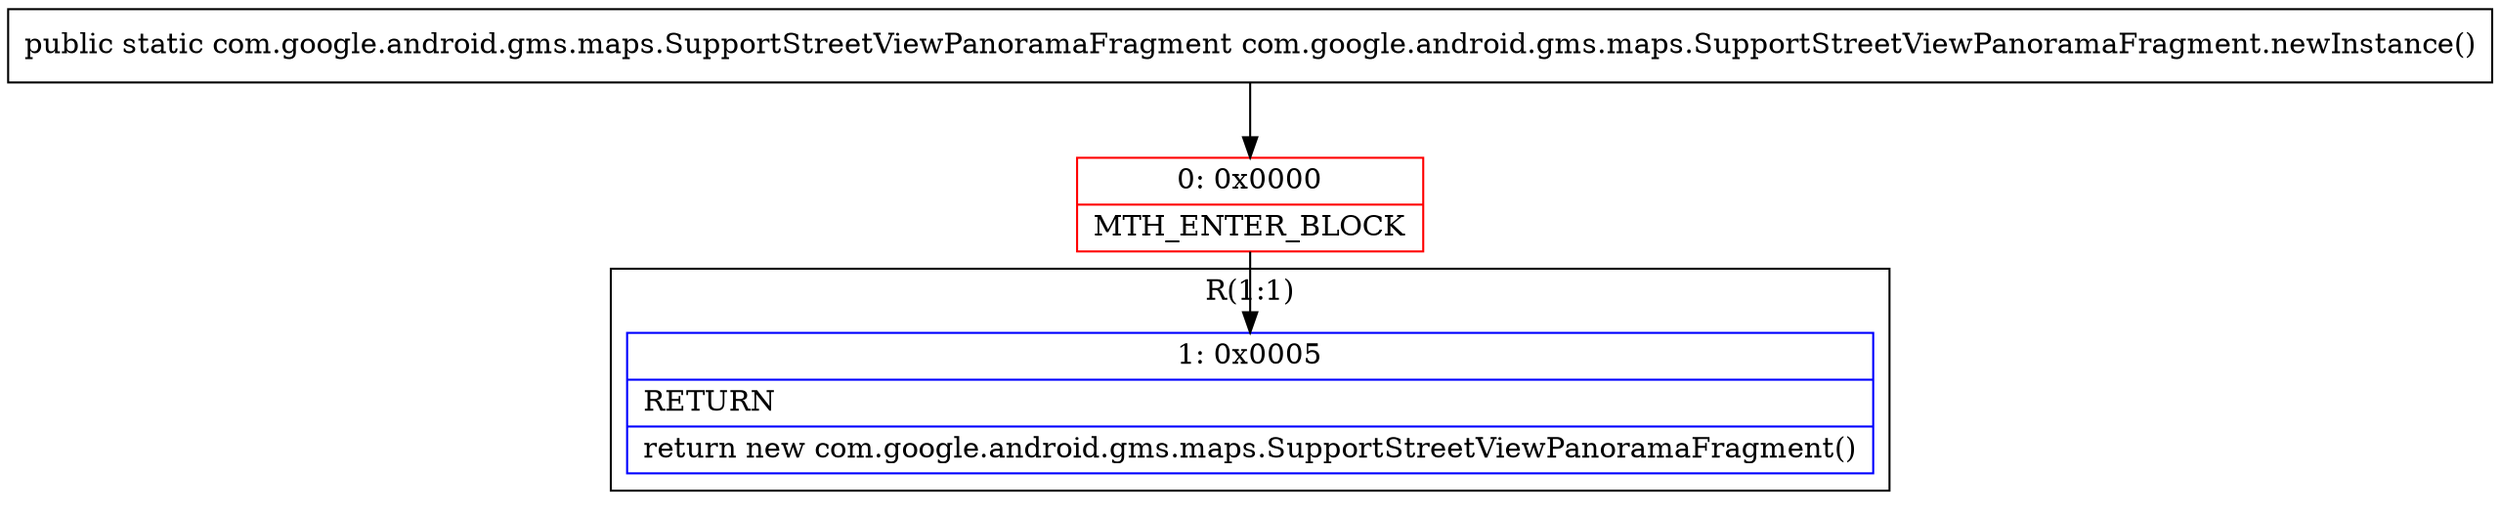 digraph "CFG forcom.google.android.gms.maps.SupportStreetViewPanoramaFragment.newInstance()Lcom\/google\/android\/gms\/maps\/SupportStreetViewPanoramaFragment;" {
subgraph cluster_Region_765073216 {
label = "R(1:1)";
node [shape=record,color=blue];
Node_1 [shape=record,label="{1\:\ 0x0005|RETURN\l|return new com.google.android.gms.maps.SupportStreetViewPanoramaFragment()\l}"];
}
Node_0 [shape=record,color=red,label="{0\:\ 0x0000|MTH_ENTER_BLOCK\l}"];
MethodNode[shape=record,label="{public static com.google.android.gms.maps.SupportStreetViewPanoramaFragment com.google.android.gms.maps.SupportStreetViewPanoramaFragment.newInstance() }"];
MethodNode -> Node_0;
Node_0 -> Node_1;
}

